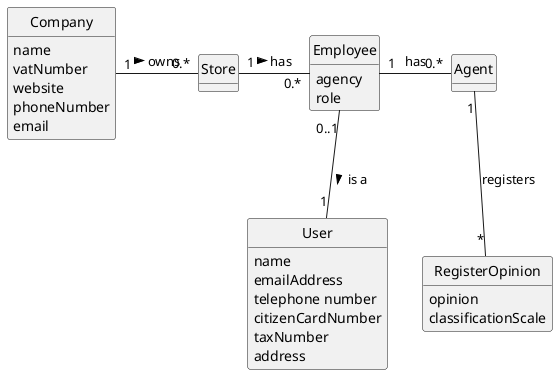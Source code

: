 @startuml
skinparam monochrome true
skinparam packageStyle rectangle
skinparam shadowing false

'left to right direction

skinparam classAttributeIconSize 0

hide circle
hide methods

'title Domain Model

'class Platform {
'  -description
'}

class Company {
    name
    vatNumber
    website
    phoneNumber
    email
}

class Store {

}


class Employee {
    agency
    role
}

class Agent {
}

class RegisterOpinion {
  opinion
  classificationScale
}

class User {
name
emailAddress
telephone number
citizenCardNumber
taxNumber
address
}


Company "1" - "0.*" Store : owns >
Employee "1" - "0.*" Agent : has
Agent "1" -- "*" RegisterOpinion : registers
Store "1" - "0.*" Employee : has >
Employee "0..1" -- "1" User: is a >

@enduml